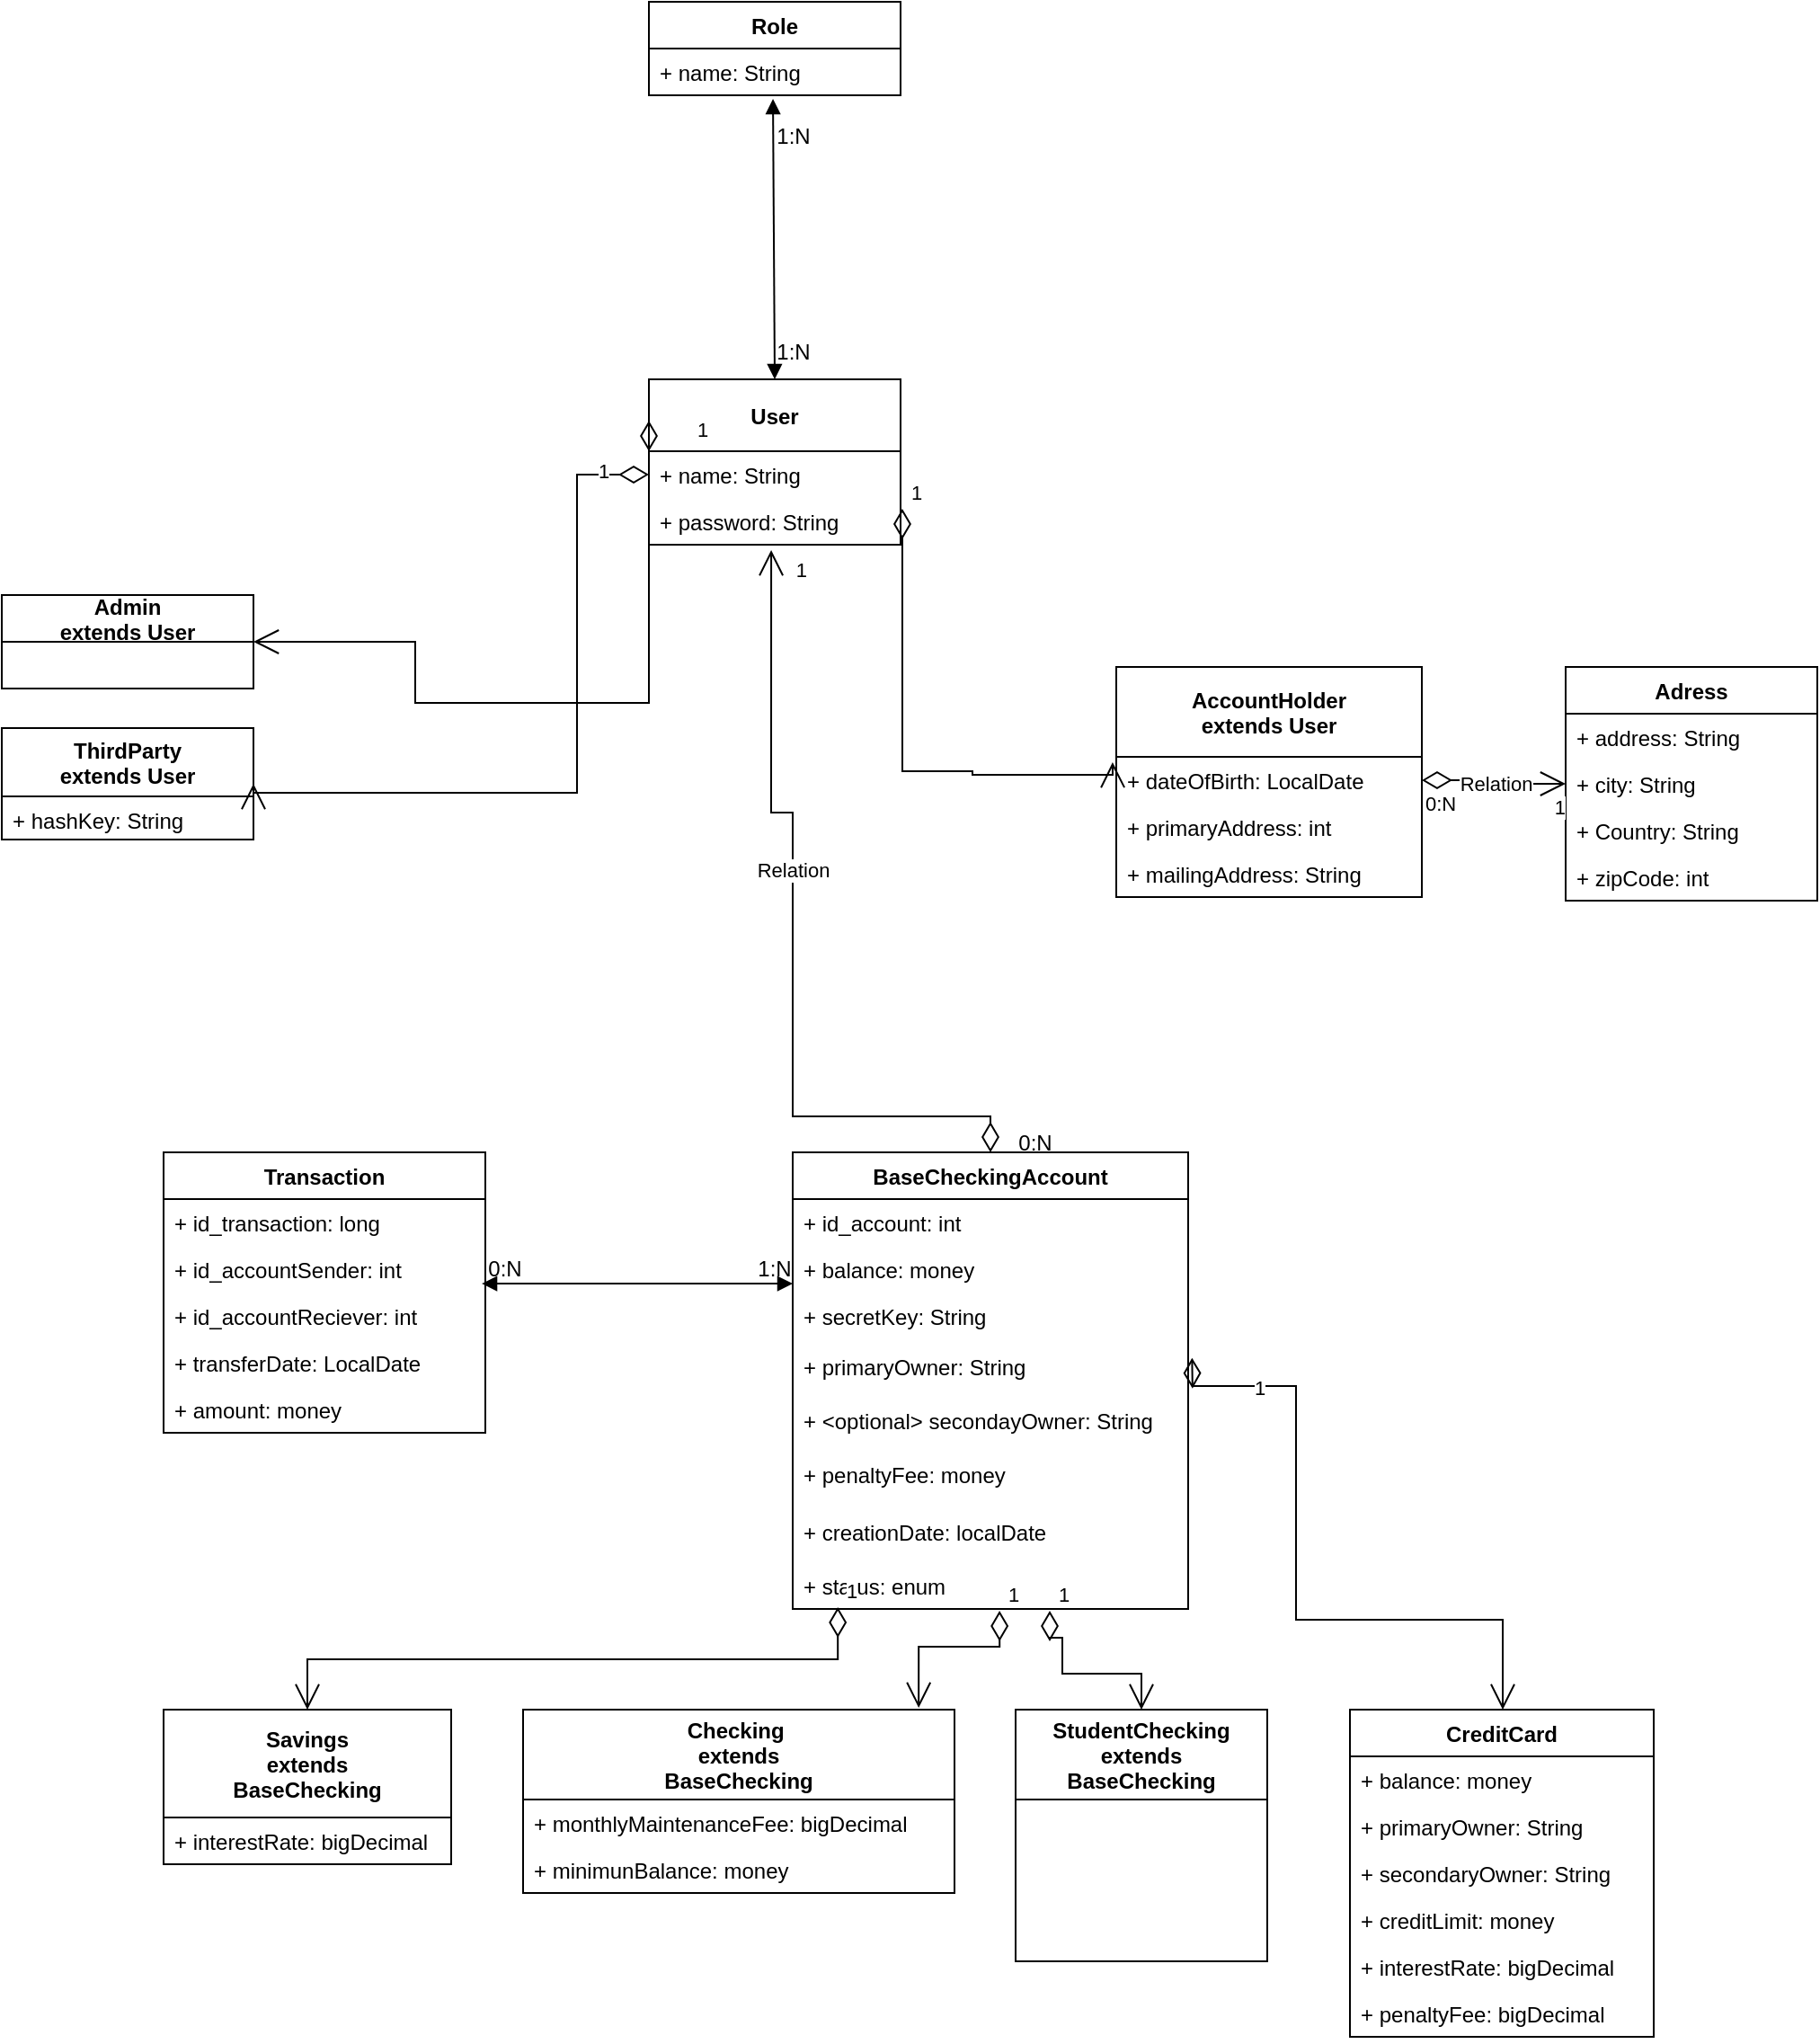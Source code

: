 <mxfile version="20.8.18" type="google"><diagram id="C5RBs43oDa-KdzZeNtuy" name="Page-1"><mxGraphModel grid="1" page="1" gridSize="10" guides="1" tooltips="1" connect="1" arrows="1" fold="1" pageScale="1" pageWidth="827" pageHeight="1169" math="0" shadow="0"><root><mxCell id="WIyWlLk6GJQsqaUBKTNV-0"/><mxCell id="WIyWlLk6GJQsqaUBKTNV-1" parent="WIyWlLk6GJQsqaUBKTNV-0"/><mxCell id="kQi0p_OkI88nGREC_Y5i-0" value="BaseCheckingAccount" style="swimlane;fontStyle=1;childLayout=stackLayout;horizontal=1;startSize=26;fillColor=none;horizontalStack=0;resizeParent=1;resizeParentMax=0;resizeLast=0;collapsible=1;marginBottom=0;" vertex="1" parent="WIyWlLk6GJQsqaUBKTNV-1"><mxGeometry x="290" y="-130" width="220" height="254" as="geometry"/></mxCell><mxCell id="FCtzxQjTeSu7LlJO2-fE-39" value="+ id_account: int" style="text;strokeColor=none;fillColor=none;align=left;verticalAlign=top;spacingLeft=4;spacingRight=4;overflow=hidden;rotatable=0;points=[[0,0.5],[1,0.5]];portConstraint=eastwest;" vertex="1" parent="kQi0p_OkI88nGREC_Y5i-0"><mxGeometry y="26" width="220" height="26" as="geometry"/></mxCell><mxCell id="kQi0p_OkI88nGREC_Y5i-1" value="+ balance: money" style="text;strokeColor=none;fillColor=none;align=left;verticalAlign=top;spacingLeft=4;spacingRight=4;overflow=hidden;rotatable=0;points=[[0,0.5],[1,0.5]];portConstraint=eastwest;" vertex="1" parent="kQi0p_OkI88nGREC_Y5i-0"><mxGeometry y="52" width="220" height="26" as="geometry"/></mxCell><mxCell id="kQi0p_OkI88nGREC_Y5i-2" value="+ secretKey: String" style="text;strokeColor=none;fillColor=none;align=left;verticalAlign=top;spacingLeft=4;spacingRight=4;overflow=hidden;rotatable=0;points=[[0,0.5],[1,0.5]];portConstraint=eastwest;" vertex="1" parent="kQi0p_OkI88nGREC_Y5i-0"><mxGeometry y="78" width="220" height="28" as="geometry"/></mxCell><mxCell id="FCtzxQjTeSu7LlJO2-fE-4" value="+ primaryOwner: String" style="text;strokeColor=none;fillColor=none;align=left;verticalAlign=top;spacingLeft=4;spacingRight=4;overflow=hidden;rotatable=0;points=[[0,0.5],[1,0.5]];portConstraint=eastwest;" vertex="1" parent="kQi0p_OkI88nGREC_Y5i-0"><mxGeometry y="106" width="220" height="30" as="geometry"/></mxCell><mxCell id="FCtzxQjTeSu7LlJO2-fE-5" value="+ &lt;optional&gt; secondayOwner: String" style="text;strokeColor=none;fillColor=none;align=left;verticalAlign=top;spacingLeft=4;spacingRight=4;overflow=hidden;rotatable=0;points=[[0,0.5],[1,0.5]];portConstraint=eastwest;" vertex="1" parent="kQi0p_OkI88nGREC_Y5i-0"><mxGeometry y="136" width="220" height="30" as="geometry"/></mxCell><mxCell id="kQi0p_OkI88nGREC_Y5i-3" value="+ penaltyFee: money" style="text;strokeColor=none;fillColor=none;align=left;verticalAlign=top;spacingLeft=4;spacingRight=4;overflow=hidden;rotatable=0;points=[[0,0.5],[1,0.5]];portConstraint=eastwest;" vertex="1" parent="kQi0p_OkI88nGREC_Y5i-0"><mxGeometry y="166" width="220" height="32" as="geometry"/></mxCell><mxCell id="FCtzxQjTeSu7LlJO2-fE-6" value="+ creationDate: localDate" style="text;strokeColor=none;fillColor=none;align=left;verticalAlign=top;spacingLeft=4;spacingRight=4;overflow=hidden;rotatable=0;points=[[0,0.5],[1,0.5]];portConstraint=eastwest;" vertex="1" parent="kQi0p_OkI88nGREC_Y5i-0"><mxGeometry y="198" width="220" height="30" as="geometry"/></mxCell><mxCell id="FCtzxQjTeSu7LlJO2-fE-7" value="+ status: enum" style="text;strokeColor=none;fillColor=none;align=left;verticalAlign=top;spacingLeft=4;spacingRight=4;overflow=hidden;rotatable=0;points=[[0,0.5],[1,0.5]];portConstraint=eastwest;" vertex="1" parent="kQi0p_OkI88nGREC_Y5i-0"><mxGeometry y="228" width="220" height="26" as="geometry"/></mxCell><mxCell id="kQi0p_OkI88nGREC_Y5i-4" value="StudentChecking&#10;extends&#10;BaseChecking" style="swimlane;fontStyle=1;childLayout=stackLayout;horizontal=1;startSize=50;fillColor=none;horizontalStack=0;resizeParent=1;resizeParentMax=0;resizeLast=0;collapsible=1;marginBottom=0;" vertex="1" parent="WIyWlLk6GJQsqaUBKTNV-1"><mxGeometry x="414" y="180" width="140" height="140" as="geometry"/></mxCell><mxCell id="kQi0p_OkI88nGREC_Y5i-8" value="Checking &#10;extends&#10;BaseChecking" style="swimlane;fontStyle=1;childLayout=stackLayout;horizontal=1;startSize=50;fillColor=none;horizontalStack=0;resizeParent=1;resizeParentMax=0;resizeLast=0;collapsible=1;marginBottom=0;" vertex="1" parent="WIyWlLk6GJQsqaUBKTNV-1"><mxGeometry x="140" y="180" width="240" height="102" as="geometry"/></mxCell><mxCell id="kQi0p_OkI88nGREC_Y5i-9" value="+ monthlyMaintenanceFee: bigDecimal" style="text;strokeColor=none;fillColor=none;align=left;verticalAlign=top;spacingLeft=4;spacingRight=4;overflow=hidden;rotatable=0;points=[[0,0.5],[1,0.5]];portConstraint=eastwest;" vertex="1" parent="kQi0p_OkI88nGREC_Y5i-8"><mxGeometry y="50" width="240" height="26" as="geometry"/></mxCell><mxCell id="kQi0p_OkI88nGREC_Y5i-10" value="+ minimunBalance: money" style="text;strokeColor=none;fillColor=none;align=left;verticalAlign=top;spacingLeft=4;spacingRight=4;overflow=hidden;rotatable=0;points=[[0,0.5],[1,0.5]];portConstraint=eastwest;" vertex="1" parent="kQi0p_OkI88nGREC_Y5i-8"><mxGeometry y="76" width="240" height="26" as="geometry"/></mxCell><mxCell id="FCtzxQjTeSu7LlJO2-fE-0" value="Savings&#10;extends&#10;BaseChecking" style="swimlane;fontStyle=1;childLayout=stackLayout;horizontal=1;startSize=60;fillColor=none;horizontalStack=0;resizeParent=1;resizeParentMax=0;resizeLast=0;collapsible=1;marginBottom=0;" vertex="1" parent="WIyWlLk6GJQsqaUBKTNV-1"><mxGeometry x="-60" y="180" width="160" height="86" as="geometry"/></mxCell><mxCell id="FCtzxQjTeSu7LlJO2-fE-1" value="+ interestRate: bigDecimal" style="text;strokeColor=none;fillColor=none;align=left;verticalAlign=top;spacingLeft=4;spacingRight=4;overflow=hidden;rotatable=0;points=[[0,0.5],[1,0.5]];portConstraint=eastwest;" vertex="1" parent="FCtzxQjTeSu7LlJO2-fE-0"><mxGeometry y="60" width="160" height="26" as="geometry"/></mxCell><mxCell id="FCtzxQjTeSu7LlJO2-fE-12" value="CreditCard" style="swimlane;fontStyle=1;childLayout=stackLayout;horizontal=1;startSize=26;fillColor=none;horizontalStack=0;resizeParent=1;resizeParentMax=0;resizeLast=0;collapsible=1;marginBottom=0;" vertex="1" parent="WIyWlLk6GJQsqaUBKTNV-1"><mxGeometry x="600" y="180" width="169" height="182" as="geometry"/></mxCell><mxCell id="FCtzxQjTeSu7LlJO2-fE-13" value="+ balance: money    " style="text;strokeColor=none;fillColor=none;align=left;verticalAlign=top;spacingLeft=4;spacingRight=4;overflow=hidden;rotatable=0;points=[[0,0.5],[1,0.5]];portConstraint=eastwest;" vertex="1" parent="FCtzxQjTeSu7LlJO2-fE-12"><mxGeometry y="26" width="169" height="26" as="geometry"/></mxCell><mxCell id="FCtzxQjTeSu7LlJO2-fE-14" value="+ primaryOwner: String" style="text;strokeColor=none;fillColor=none;align=left;verticalAlign=top;spacingLeft=4;spacingRight=4;overflow=hidden;rotatable=0;points=[[0,0.5],[1,0.5]];portConstraint=eastwest;" vertex="1" parent="FCtzxQjTeSu7LlJO2-fE-12"><mxGeometry y="52" width="169" height="26" as="geometry"/></mxCell><mxCell id="FCtzxQjTeSu7LlJO2-fE-15" value="+ secondaryOwner: String" style="text;strokeColor=none;fillColor=none;align=left;verticalAlign=top;spacingLeft=4;spacingRight=4;overflow=hidden;rotatable=0;points=[[0,0.5],[1,0.5]];portConstraint=eastwest;" vertex="1" parent="FCtzxQjTeSu7LlJO2-fE-12"><mxGeometry y="78" width="169" height="26" as="geometry"/></mxCell><mxCell id="FCtzxQjTeSu7LlJO2-fE-16" value="+ creditLimit: money" style="text;strokeColor=none;fillColor=none;align=left;verticalAlign=top;spacingLeft=4;spacingRight=4;overflow=hidden;rotatable=0;points=[[0,0.5],[1,0.5]];portConstraint=eastwest;" vertex="1" parent="FCtzxQjTeSu7LlJO2-fE-12"><mxGeometry y="104" width="169" height="26" as="geometry"/></mxCell><mxCell id="FCtzxQjTeSu7LlJO2-fE-17" value="+ interestRate: bigDecimal" style="text;strokeColor=none;fillColor=none;align=left;verticalAlign=top;spacingLeft=4;spacingRight=4;overflow=hidden;rotatable=0;points=[[0,0.5],[1,0.5]];portConstraint=eastwest;" vertex="1" parent="FCtzxQjTeSu7LlJO2-fE-12"><mxGeometry y="130" width="169" height="26" as="geometry"/></mxCell><mxCell id="FCtzxQjTeSu7LlJO2-fE-18" value="+ penaltyFee: bigDecimal" style="text;strokeColor=none;fillColor=none;align=left;verticalAlign=top;spacingLeft=4;spacingRight=4;overflow=hidden;rotatable=0;points=[[0,0.5],[1,0.5]];portConstraint=eastwest;" vertex="1" parent="FCtzxQjTeSu7LlJO2-fE-12"><mxGeometry y="156" width="169" height="26" as="geometry"/></mxCell><mxCell id="FCtzxQjTeSu7LlJO2-fE-19" value="AccountHolder&#10;extends User" style="swimlane;fontStyle=1;childLayout=stackLayout;horizontal=1;startSize=50;fillColor=none;horizontalStack=0;resizeParent=1;resizeParentMax=0;resizeLast=0;collapsible=1;marginBottom=0;" vertex="1" parent="WIyWlLk6GJQsqaUBKTNV-1"><mxGeometry x="470" y="-400" width="170" height="128" as="geometry"/></mxCell><mxCell id="FCtzxQjTeSu7LlJO2-fE-21" value="+ dateOfBirth: LocalDate" style="text;strokeColor=none;fillColor=none;align=left;verticalAlign=top;spacingLeft=4;spacingRight=4;overflow=hidden;rotatable=0;points=[[0,0.5],[1,0.5]];portConstraint=eastwest;" vertex="1" parent="FCtzxQjTeSu7LlJO2-fE-19"><mxGeometry y="50" width="170" height="26" as="geometry"/></mxCell><mxCell id="FCtzxQjTeSu7LlJO2-fE-22" value="+ primaryAddress: int" style="text;strokeColor=none;fillColor=none;align=left;verticalAlign=top;spacingLeft=4;spacingRight=4;overflow=hidden;rotatable=0;points=[[0,0.5],[1,0.5]];portConstraint=eastwest;" vertex="1" parent="FCtzxQjTeSu7LlJO2-fE-19"><mxGeometry y="76" width="170" height="26" as="geometry"/></mxCell><mxCell id="FCtzxQjTeSu7LlJO2-fE-28" value="+ mailingAddress: String" style="text;strokeColor=none;fillColor=none;align=left;verticalAlign=top;spacingLeft=4;spacingRight=4;overflow=hidden;rotatable=0;points=[[0,0.5],[1,0.5]];portConstraint=eastwest;" vertex="1" parent="FCtzxQjTeSu7LlJO2-fE-19"><mxGeometry y="102" width="170" height="26" as="geometry"/></mxCell><mxCell id="FCtzxQjTeSu7LlJO2-fE-23" value="Adress" style="swimlane;fontStyle=1;childLayout=stackLayout;horizontal=1;startSize=26;fillColor=none;horizontalStack=0;resizeParent=1;resizeParentMax=0;resizeLast=0;collapsible=1;marginBottom=0;" vertex="1" parent="WIyWlLk6GJQsqaUBKTNV-1"><mxGeometry x="720" y="-400" width="140" height="130" as="geometry"/></mxCell><mxCell id="FCtzxQjTeSu7LlJO2-fE-24" value="+ address: String" style="text;strokeColor=none;fillColor=none;align=left;verticalAlign=top;spacingLeft=4;spacingRight=4;overflow=hidden;rotatable=0;points=[[0,0.5],[1,0.5]];portConstraint=eastwest;" vertex="1" parent="FCtzxQjTeSu7LlJO2-fE-23"><mxGeometry y="26" width="140" height="26" as="geometry"/></mxCell><mxCell id="FCtzxQjTeSu7LlJO2-fE-25" value="+ city: String" style="text;strokeColor=none;fillColor=none;align=left;verticalAlign=top;spacingLeft=4;spacingRight=4;overflow=hidden;rotatable=0;points=[[0,0.5],[1,0.5]];portConstraint=eastwest;" vertex="1" parent="FCtzxQjTeSu7LlJO2-fE-23"><mxGeometry y="52" width="140" height="26" as="geometry"/></mxCell><mxCell id="FCtzxQjTeSu7LlJO2-fE-26" value="+ Country: String" style="text;strokeColor=none;fillColor=none;align=left;verticalAlign=top;spacingLeft=4;spacingRight=4;overflow=hidden;rotatable=0;points=[[0,0.5],[1,0.5]];portConstraint=eastwest;" vertex="1" parent="FCtzxQjTeSu7LlJO2-fE-23"><mxGeometry y="78" width="140" height="26" as="geometry"/></mxCell><mxCell id="FCtzxQjTeSu7LlJO2-fE-27" value="+ zipCode: int" style="text;strokeColor=none;fillColor=none;align=left;verticalAlign=top;spacingLeft=4;spacingRight=4;overflow=hidden;rotatable=0;points=[[0,0.5],[1,0.5]];portConstraint=eastwest;" vertex="1" parent="FCtzxQjTeSu7LlJO2-fE-23"><mxGeometry y="104" width="140" height="26" as="geometry"/></mxCell><mxCell id="FCtzxQjTeSu7LlJO2-fE-29" value="1" style="endArrow=open;html=1;endSize=12;startArrow=diamondThin;startSize=14;startFill=0;edgeStyle=orthogonalEdgeStyle;align=left;verticalAlign=bottom;rounded=0;exitX=0.114;exitY=0.962;exitDx=0;exitDy=0;exitPerimeter=0;" edge="1" parent="WIyWlLk6GJQsqaUBKTNV-1" source="FCtzxQjTeSu7LlJO2-fE-7" target="FCtzxQjTeSu7LlJO2-fE-0"><mxGeometry x="-1" y="3" relative="1" as="geometry"><mxPoint x="290" y="110" as="sourcePoint"/><mxPoint x="450" y="110" as="targetPoint"/></mxGeometry></mxCell><mxCell id="FCtzxQjTeSu7LlJO2-fE-31" value="1" style="endArrow=open;html=1;endSize=12;startArrow=diamondThin;startSize=14;startFill=0;edgeStyle=orthogonalEdgeStyle;align=left;verticalAlign=bottom;rounded=0;entryX=0.5;entryY=0;entryDx=0;entryDy=0;exitX=0.65;exitY=1.038;exitDx=0;exitDy=0;exitPerimeter=0;" edge="1" parent="WIyWlLk6GJQsqaUBKTNV-1" source="FCtzxQjTeSu7LlJO2-fE-7" target="kQi0p_OkI88nGREC_Y5i-4"><mxGeometry x="-1" y="3" relative="1" as="geometry"><mxPoint x="290" y="110" as="sourcePoint"/><mxPoint x="450" y="110" as="targetPoint"/><Array as="points"><mxPoint x="433" y="140"/><mxPoint x="440" y="140"/><mxPoint x="440" y="160"/><mxPoint x="484" y="160"/></Array></mxGeometry></mxCell><mxCell id="FCtzxQjTeSu7LlJO2-fE-32" value="1" style="endArrow=open;html=1;endSize=12;startArrow=diamondThin;startSize=14;startFill=0;edgeStyle=orthogonalEdgeStyle;align=left;verticalAlign=bottom;rounded=0;exitX=1.011;exitY=0.844;exitDx=0;exitDy=0;exitPerimeter=0;" edge="1" parent="WIyWlLk6GJQsqaUBKTNV-1" source="FCtzxQjTeSu7LlJO2-fE-4" target="FCtzxQjTeSu7LlJO2-fE-12"><mxGeometry x="-0.807" y="-10" relative="1" as="geometry"><mxPoint x="590" as="sourcePoint"/><mxPoint x="450" y="110" as="targetPoint"/><Array as="points"><mxPoint x="512"/><mxPoint x="570"/><mxPoint x="570" y="130"/><mxPoint x="685" y="130"/></Array><mxPoint as="offset"/></mxGeometry></mxCell><mxCell id="FCtzxQjTeSu7LlJO2-fE-35" value="1" style="endArrow=open;html=1;endSize=12;startArrow=diamondThin;startSize=14;startFill=0;edgeStyle=orthogonalEdgeStyle;align=left;verticalAlign=bottom;rounded=0;entryX=0.917;entryY=-0.01;entryDx=0;entryDy=0;entryPerimeter=0;exitX=0.523;exitY=1.038;exitDx=0;exitDy=0;exitPerimeter=0;" edge="1" parent="WIyWlLk6GJQsqaUBKTNV-1" source="FCtzxQjTeSu7LlJO2-fE-7" target="kQi0p_OkI88nGREC_Y5i-8"><mxGeometry x="-1" y="3" relative="1" as="geometry"><mxPoint x="290" y="110" as="sourcePoint"/><mxPoint x="450" y="110" as="targetPoint"/><Array as="points"><mxPoint x="405" y="145"/><mxPoint x="360" y="145"/></Array></mxGeometry></mxCell><mxCell id="FCtzxQjTeSu7LlJO2-fE-40" value="Relation" style="endArrow=open;html=1;endSize=12;startArrow=diamondThin;startSize=14;startFill=0;edgeStyle=orthogonalEdgeStyle;rounded=0;entryX=0.486;entryY=1.115;entryDx=0;entryDy=0;entryPerimeter=0;exitX=0.5;exitY=0;exitDx=0;exitDy=0;" edge="1" parent="WIyWlLk6GJQsqaUBKTNV-1" source="kQi0p_OkI88nGREC_Y5i-0" target="FCtzxQjTeSu7LlJO2-fE-61"><mxGeometry x="0.17" relative="1" as="geometry"><mxPoint x="250" y="-170" as="sourcePoint"/><mxPoint x="520" y="-160" as="targetPoint"/><Array as="points"><mxPoint x="400" y="-150"/><mxPoint x="290" y="-150"/><mxPoint x="290" y="-319"/></Array><mxPoint as="offset"/></mxGeometry></mxCell><mxCell id="FCtzxQjTeSu7LlJO2-fE-42" value="1" style="edgeLabel;resizable=0;html=1;align=right;verticalAlign=top;" connectable="0" vertex="1" parent="FCtzxQjTeSu7LlJO2-fE-40"><mxGeometry x="1" relative="1" as="geometry"><mxPoint x="20" y="-2" as="offset"/></mxGeometry></mxCell><mxCell id="FCtzxQjTeSu7LlJO2-fE-43" value="0:N" style="text;html=1;strokeColor=none;fillColor=none;align=center;verticalAlign=middle;whiteSpace=wrap;rounded=0;" vertex="1" parent="WIyWlLk6GJQsqaUBKTNV-1"><mxGeometry x="410" y="-140" width="30" height="10" as="geometry"/></mxCell><mxCell id="FCtzxQjTeSu7LlJO2-fE-45" value="Relation" style="endArrow=open;html=1;endSize=12;startArrow=diamondThin;startSize=14;startFill=0;edgeStyle=orthogonalEdgeStyle;rounded=0;entryX=0;entryY=0.5;entryDx=0;entryDy=0;exitX=1;exitY=0.5;exitDx=0;exitDy=0;" edge="1" parent="WIyWlLk6GJQsqaUBKTNV-1" source="FCtzxQjTeSu7LlJO2-fE-21" target="FCtzxQjTeSu7LlJO2-fE-25"><mxGeometry x="0.048" relative="1" as="geometry"><mxPoint x="490" y="-441" as="sourcePoint"/><mxPoint x="650" y="-441" as="targetPoint"/><mxPoint as="offset"/></mxGeometry></mxCell><mxCell id="FCtzxQjTeSu7LlJO2-fE-46" value="0:N" style="edgeLabel;resizable=0;html=1;align=left;verticalAlign=top;" connectable="0" vertex="1" parent="FCtzxQjTeSu7LlJO2-fE-45"><mxGeometry x="-1" relative="1" as="geometry"/></mxCell><mxCell id="FCtzxQjTeSu7LlJO2-fE-47" value="1" style="edgeLabel;resizable=0;html=1;align=right;verticalAlign=top;" connectable="0" vertex="1" parent="FCtzxQjTeSu7LlJO2-fE-45"><mxGeometry x="1" relative="1" as="geometry"/></mxCell><mxCell id="FCtzxQjTeSu7LlJO2-fE-48" value="Transaction" style="swimlane;fontStyle=1;childLayout=stackLayout;horizontal=1;startSize=26;fillColor=none;horizontalStack=0;resizeParent=1;resizeParentMax=0;resizeLast=0;collapsible=1;marginBottom=0;" vertex="1" parent="WIyWlLk6GJQsqaUBKTNV-1"><mxGeometry x="-60" y="-130" width="179" height="156" as="geometry"/></mxCell><mxCell id="FCtzxQjTeSu7LlJO2-fE-49" value="+ id_transaction: long" style="text;strokeColor=none;fillColor=none;align=left;verticalAlign=top;spacingLeft=4;spacingRight=4;overflow=hidden;rotatable=0;points=[[0,0.5],[1,0.5]];portConstraint=eastwest;" vertex="1" parent="FCtzxQjTeSu7LlJO2-fE-48"><mxGeometry y="26" width="179" height="26" as="geometry"/></mxCell><mxCell id="FCtzxQjTeSu7LlJO2-fE-50" value="+ id_accountSender: int" style="text;strokeColor=none;fillColor=none;align=left;verticalAlign=top;spacingLeft=4;spacingRight=4;overflow=hidden;rotatable=0;points=[[0,0.5],[1,0.5]];portConstraint=eastwest;" vertex="1" parent="FCtzxQjTeSu7LlJO2-fE-48"><mxGeometry y="52" width="179" height="26" as="geometry"/></mxCell><mxCell id="FCtzxQjTeSu7LlJO2-fE-51" value="+ id_accountReciever: int" style="text;strokeColor=none;fillColor=none;align=left;verticalAlign=top;spacingLeft=4;spacingRight=4;overflow=hidden;rotatable=0;points=[[0,0.5],[1,0.5]];portConstraint=eastwest;" vertex="1" parent="FCtzxQjTeSu7LlJO2-fE-48"><mxGeometry y="78" width="179" height="26" as="geometry"/></mxCell><mxCell id="FCtzxQjTeSu7LlJO2-fE-52" value="+ transferDate: LocalDate" style="text;strokeColor=none;fillColor=none;align=left;verticalAlign=top;spacingLeft=4;spacingRight=4;overflow=hidden;rotatable=0;points=[[0,0.5],[1,0.5]];portConstraint=eastwest;" vertex="1" parent="FCtzxQjTeSu7LlJO2-fE-48"><mxGeometry y="104" width="179" height="26" as="geometry"/></mxCell><mxCell id="FCtzxQjTeSu7LlJO2-fE-53" value="+ amount: money" style="text;strokeColor=none;fillColor=none;align=left;verticalAlign=top;spacingLeft=4;spacingRight=4;overflow=hidden;rotatable=0;points=[[0,0.5],[1,0.5]];portConstraint=eastwest;" vertex="1" parent="FCtzxQjTeSu7LlJO2-fE-48"><mxGeometry y="130" width="179" height="26" as="geometry"/></mxCell><mxCell id="FCtzxQjTeSu7LlJO2-fE-55" value="" style="endArrow=block;startArrow=block;endFill=1;startFill=1;html=1;rounded=0;exitX=0.989;exitY=-0.192;exitDx=0;exitDy=0;exitPerimeter=0;entryX=0;entryY=0.808;entryDx=0;entryDy=0;entryPerimeter=0;" edge="1" parent="WIyWlLk6GJQsqaUBKTNV-1" source="FCtzxQjTeSu7LlJO2-fE-51" target="kQi0p_OkI88nGREC_Y5i-1"><mxGeometry width="160" relative="1" as="geometry"><mxPoint x="130" y="-52.5" as="sourcePoint"/><mxPoint x="290" y="-52.5" as="targetPoint"/></mxGeometry></mxCell><mxCell id="FCtzxQjTeSu7LlJO2-fE-56" value="0:N" style="text;html=1;strokeColor=none;fillColor=none;align=center;verticalAlign=middle;whiteSpace=wrap;rounded=0;" vertex="1" parent="WIyWlLk6GJQsqaUBKTNV-1"><mxGeometry x="100" y="-80" width="60" height="30" as="geometry"/></mxCell><mxCell id="FCtzxQjTeSu7LlJO2-fE-57" value="1:N" style="text;html=1;strokeColor=none;fillColor=none;align=center;verticalAlign=middle;whiteSpace=wrap;rounded=0;" vertex="1" parent="WIyWlLk6GJQsqaUBKTNV-1"><mxGeometry x="250" y="-80" width="60" height="30" as="geometry"/></mxCell><mxCell id="FCtzxQjTeSu7LlJO2-fE-59" value="User" style="swimlane;fontStyle=1;childLayout=stackLayout;horizontal=1;startSize=40;fillColor=none;horizontalStack=0;resizeParent=1;resizeParentMax=0;resizeLast=0;collapsible=1;marginBottom=0;" vertex="1" parent="WIyWlLk6GJQsqaUBKTNV-1"><mxGeometry x="210" y="-560" width="140" height="92" as="geometry"/></mxCell><mxCell id="FCtzxQjTeSu7LlJO2-fE-60" value="+ name: String" style="text;strokeColor=none;fillColor=none;align=left;verticalAlign=top;spacingLeft=4;spacingRight=4;overflow=hidden;rotatable=0;points=[[0,0.5],[1,0.5]];portConstraint=eastwest;" vertex="1" parent="FCtzxQjTeSu7LlJO2-fE-59"><mxGeometry y="40" width="140" height="26" as="geometry"/></mxCell><mxCell id="FCtzxQjTeSu7LlJO2-fE-61" value="+ password: String" style="text;strokeColor=none;fillColor=none;align=left;verticalAlign=top;spacingLeft=4;spacingRight=4;overflow=hidden;rotatable=0;points=[[0,0.5],[1,0.5]];portConstraint=eastwest;" vertex="1" parent="FCtzxQjTeSu7LlJO2-fE-59"><mxGeometry y="66" width="140" height="26" as="geometry"/></mxCell><mxCell id="64bm58UqKD6qXNkuJ4Ri-0" value="ThirdParty&#10;extends User" style="swimlane;fontStyle=1;childLayout=stackLayout;horizontal=1;startSize=38;fillColor=none;horizontalStack=0;resizeParent=1;resizeParentMax=0;resizeLast=0;collapsible=1;marginBottom=0;" vertex="1" parent="WIyWlLk6GJQsqaUBKTNV-1"><mxGeometry x="-150" y="-366" width="140" height="62" as="geometry"/></mxCell><mxCell id="64bm58UqKD6qXNkuJ4Ri-1" value="+ hashKey: String" style="text;strokeColor=none;fillColor=none;align=left;verticalAlign=top;spacingLeft=4;spacingRight=4;overflow=hidden;rotatable=0;points=[[0,0.5],[1,0.5]];portConstraint=eastwest;" vertex="1" parent="64bm58UqKD6qXNkuJ4Ri-0"><mxGeometry y="38" width="140" height="24" as="geometry"/></mxCell><mxCell id="64bm58UqKD6qXNkuJ4Ri-4" value="Admin&#10;extends User" style="swimlane;fontStyle=1;childLayout=stackLayout;horizontal=1;startSize=26;fillColor=none;horizontalStack=0;resizeParent=1;resizeParentMax=0;resizeLast=0;collapsible=1;marginBottom=0;" vertex="1" parent="WIyWlLk6GJQsqaUBKTNV-1"><mxGeometry x="-150" y="-440" width="140" height="52" as="geometry"/></mxCell><mxCell id="64bm58UqKD6qXNkuJ4Ri-8" value="1" style="endArrow=open;html=1;endSize=12;startArrow=diamondThin;startSize=14;startFill=0;edgeStyle=orthogonalEdgeStyle;align=left;verticalAlign=bottom;rounded=0;entryX=1;entryY=0.5;entryDx=0;entryDy=0;exitX=0;exitY=0.25;exitDx=0;exitDy=0;" edge="1" parent="WIyWlLk6GJQsqaUBKTNV-1" source="FCtzxQjTeSu7LlJO2-fE-59" target="64bm58UqKD6qXNkuJ4Ri-4"><mxGeometry x="-0.933" y="25" relative="1" as="geometry"><mxPoint y="-530" as="sourcePoint"/><mxPoint x="160" y="-530" as="targetPoint"/><mxPoint as="offset"/><Array as="points"><mxPoint x="80" y="-380"/><mxPoint x="80" y="-414"/></Array></mxGeometry></mxCell><mxCell id="64bm58UqKD6qXNkuJ4Ri-9" value="1" style="endArrow=open;html=1;endSize=12;startArrow=diamondThin;startSize=14;startFill=0;edgeStyle=orthogonalEdgeStyle;align=left;verticalAlign=bottom;rounded=0;entryX=1;entryY=0.5;entryDx=0;entryDy=0;exitX=0;exitY=0.5;exitDx=0;exitDy=0;" edge="1" parent="WIyWlLk6GJQsqaUBKTNV-1" source="FCtzxQjTeSu7LlJO2-fE-60" target="64bm58UqKD6qXNkuJ4Ri-0"><mxGeometry x="-0.767" y="10" relative="1" as="geometry"><mxPoint x="250" y="-560" as="sourcePoint"/><mxPoint x="260" y="-500" as="targetPoint"/><mxPoint as="offset"/><Array as="points"><mxPoint x="170" y="-330"/><mxPoint x="-10" y="-330"/></Array></mxGeometry></mxCell><mxCell id="64bm58UqKD6qXNkuJ4Ri-10" value="1" style="endArrow=open;html=1;endSize=12;startArrow=diamondThin;startSize=14;startFill=0;edgeStyle=orthogonalEdgeStyle;align=left;verticalAlign=bottom;rounded=0;entryX=-0.012;entryY=0.414;entryDx=0;entryDy=0;exitX=1.007;exitY=0.231;exitDx=0;exitDy=0;exitPerimeter=0;entryPerimeter=0;" edge="1" parent="WIyWlLk6GJQsqaUBKTNV-1" source="FCtzxQjTeSu7LlJO2-fE-61" target="FCtzxQjTeSu7LlJO2-fE-19"><mxGeometry x="-1" y="3" relative="1" as="geometry"><mxPoint x="200" y="-520" as="sourcePoint"/><mxPoint x="450" y="-530" as="targetPoint"/><Array as="points"><mxPoint x="390" y="-342"/><mxPoint x="390" y="-340"/><mxPoint x="468" y="-340"/></Array></mxGeometry></mxCell><mxCell id="64bm58UqKD6qXNkuJ4Ri-12" value="Role" style="swimlane;fontStyle=1;childLayout=stackLayout;horizontal=1;startSize=26;fillColor=none;horizontalStack=0;resizeParent=1;resizeParentMax=0;resizeLast=0;collapsible=1;marginBottom=0;" vertex="1" parent="WIyWlLk6GJQsqaUBKTNV-1"><mxGeometry x="210" y="-770" width="140" height="52" as="geometry"/></mxCell><mxCell id="64bm58UqKD6qXNkuJ4Ri-13" value="+ name: String" style="text;strokeColor=none;fillColor=none;align=left;verticalAlign=top;spacingLeft=4;spacingRight=4;overflow=hidden;rotatable=0;points=[[0,0.5],[1,0.5]];portConstraint=eastwest;" vertex="1" parent="64bm58UqKD6qXNkuJ4Ri-12"><mxGeometry y="26" width="140" height="26" as="geometry"/></mxCell><mxCell id="64bm58UqKD6qXNkuJ4Ri-16" value="" style="endArrow=block;startArrow=block;endFill=1;startFill=1;html=1;rounded=0;entryX=0.5;entryY=0;entryDx=0;entryDy=0;exitX=0.493;exitY=1.077;exitDx=0;exitDy=0;exitPerimeter=0;" edge="1" parent="WIyWlLk6GJQsqaUBKTNV-1" source="64bm58UqKD6qXNkuJ4Ri-13" target="FCtzxQjTeSu7LlJO2-fE-59"><mxGeometry width="160" relative="1" as="geometry"><mxPoint x="190" y="-490" as="sourcePoint"/><mxPoint x="350" y="-490" as="targetPoint"/></mxGeometry></mxCell><mxCell id="64bm58UqKD6qXNkuJ4Ri-17" value="1:N" style="text;html=1;align=center;verticalAlign=middle;resizable=0;points=[];autosize=1;strokeColor=none;fillColor=none;" vertex="1" parent="WIyWlLk6GJQsqaUBKTNV-1"><mxGeometry x="270" y="-710" width="40" height="30" as="geometry"/></mxCell><mxCell id="64bm58UqKD6qXNkuJ4Ri-18" value="1:N" style="text;html=1;align=center;verticalAlign=middle;resizable=0;points=[];autosize=1;strokeColor=none;fillColor=none;" vertex="1" parent="WIyWlLk6GJQsqaUBKTNV-1"><mxGeometry x="270" y="-590" width="40" height="30" as="geometry"/></mxCell></root></mxGraphModel></diagram></mxfile>
